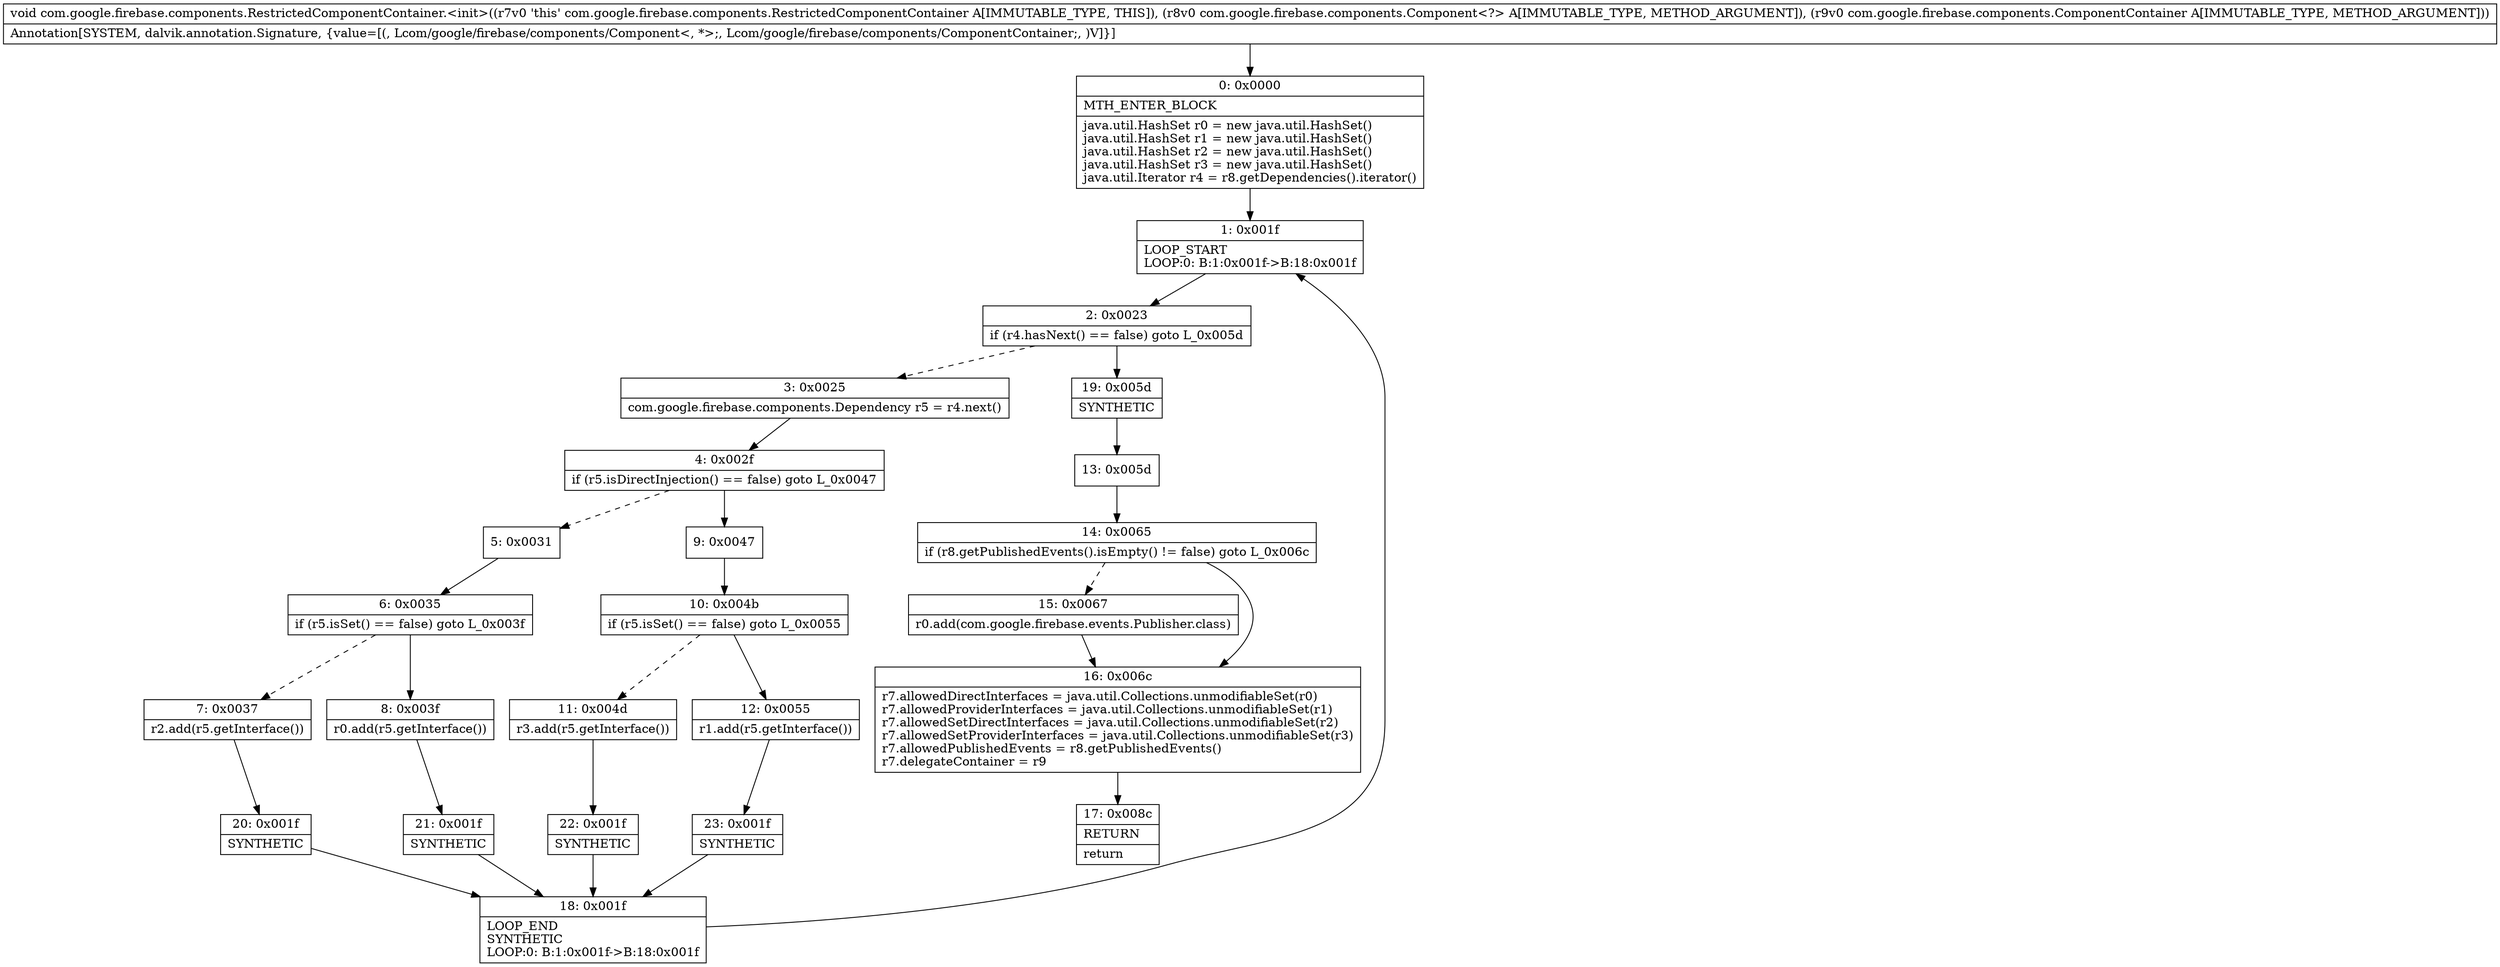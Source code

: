 digraph "CFG forcom.google.firebase.components.RestrictedComponentContainer.\<init\>(Lcom\/google\/firebase\/components\/Component;Lcom\/google\/firebase\/components\/ComponentContainer;)V" {
Node_0 [shape=record,label="{0\:\ 0x0000|MTH_ENTER_BLOCK\l|java.util.HashSet r0 = new java.util.HashSet()\ljava.util.HashSet r1 = new java.util.HashSet()\ljava.util.HashSet r2 = new java.util.HashSet()\ljava.util.HashSet r3 = new java.util.HashSet()\ljava.util.Iterator r4 = r8.getDependencies().iterator()\l}"];
Node_1 [shape=record,label="{1\:\ 0x001f|LOOP_START\lLOOP:0: B:1:0x001f\-\>B:18:0x001f\l}"];
Node_2 [shape=record,label="{2\:\ 0x0023|if (r4.hasNext() == false) goto L_0x005d\l}"];
Node_3 [shape=record,label="{3\:\ 0x0025|com.google.firebase.components.Dependency r5 = r4.next()\l}"];
Node_4 [shape=record,label="{4\:\ 0x002f|if (r5.isDirectInjection() == false) goto L_0x0047\l}"];
Node_5 [shape=record,label="{5\:\ 0x0031}"];
Node_6 [shape=record,label="{6\:\ 0x0035|if (r5.isSet() == false) goto L_0x003f\l}"];
Node_7 [shape=record,label="{7\:\ 0x0037|r2.add(r5.getInterface())\l}"];
Node_8 [shape=record,label="{8\:\ 0x003f|r0.add(r5.getInterface())\l}"];
Node_9 [shape=record,label="{9\:\ 0x0047}"];
Node_10 [shape=record,label="{10\:\ 0x004b|if (r5.isSet() == false) goto L_0x0055\l}"];
Node_11 [shape=record,label="{11\:\ 0x004d|r3.add(r5.getInterface())\l}"];
Node_12 [shape=record,label="{12\:\ 0x0055|r1.add(r5.getInterface())\l}"];
Node_13 [shape=record,label="{13\:\ 0x005d}"];
Node_14 [shape=record,label="{14\:\ 0x0065|if (r8.getPublishedEvents().isEmpty() != false) goto L_0x006c\l}"];
Node_15 [shape=record,label="{15\:\ 0x0067|r0.add(com.google.firebase.events.Publisher.class)\l}"];
Node_16 [shape=record,label="{16\:\ 0x006c|r7.allowedDirectInterfaces = java.util.Collections.unmodifiableSet(r0)\lr7.allowedProviderInterfaces = java.util.Collections.unmodifiableSet(r1)\lr7.allowedSetDirectInterfaces = java.util.Collections.unmodifiableSet(r2)\lr7.allowedSetProviderInterfaces = java.util.Collections.unmodifiableSet(r3)\lr7.allowedPublishedEvents = r8.getPublishedEvents()\lr7.delegateContainer = r9\l}"];
Node_17 [shape=record,label="{17\:\ 0x008c|RETURN\l|return\l}"];
Node_18 [shape=record,label="{18\:\ 0x001f|LOOP_END\lSYNTHETIC\lLOOP:0: B:1:0x001f\-\>B:18:0x001f\l}"];
Node_19 [shape=record,label="{19\:\ 0x005d|SYNTHETIC\l}"];
Node_20 [shape=record,label="{20\:\ 0x001f|SYNTHETIC\l}"];
Node_21 [shape=record,label="{21\:\ 0x001f|SYNTHETIC\l}"];
Node_22 [shape=record,label="{22\:\ 0x001f|SYNTHETIC\l}"];
Node_23 [shape=record,label="{23\:\ 0x001f|SYNTHETIC\l}"];
MethodNode[shape=record,label="{void com.google.firebase.components.RestrictedComponentContainer.\<init\>((r7v0 'this' com.google.firebase.components.RestrictedComponentContainer A[IMMUTABLE_TYPE, THIS]), (r8v0 com.google.firebase.components.Component\<?\> A[IMMUTABLE_TYPE, METHOD_ARGUMENT]), (r9v0 com.google.firebase.components.ComponentContainer A[IMMUTABLE_TYPE, METHOD_ARGUMENT]))  | Annotation[SYSTEM, dalvik.annotation.Signature, \{value=[(, Lcom\/google\/firebase\/components\/Component\<, *\>;, Lcom\/google\/firebase\/components\/ComponentContainer;, )V]\}]\l}"];
MethodNode -> Node_0;
Node_0 -> Node_1;
Node_1 -> Node_2;
Node_2 -> Node_3[style=dashed];
Node_2 -> Node_19;
Node_3 -> Node_4;
Node_4 -> Node_5[style=dashed];
Node_4 -> Node_9;
Node_5 -> Node_6;
Node_6 -> Node_7[style=dashed];
Node_6 -> Node_8;
Node_7 -> Node_20;
Node_8 -> Node_21;
Node_9 -> Node_10;
Node_10 -> Node_11[style=dashed];
Node_10 -> Node_12;
Node_11 -> Node_22;
Node_12 -> Node_23;
Node_13 -> Node_14;
Node_14 -> Node_15[style=dashed];
Node_14 -> Node_16;
Node_15 -> Node_16;
Node_16 -> Node_17;
Node_18 -> Node_1;
Node_19 -> Node_13;
Node_20 -> Node_18;
Node_21 -> Node_18;
Node_22 -> Node_18;
Node_23 -> Node_18;
}

